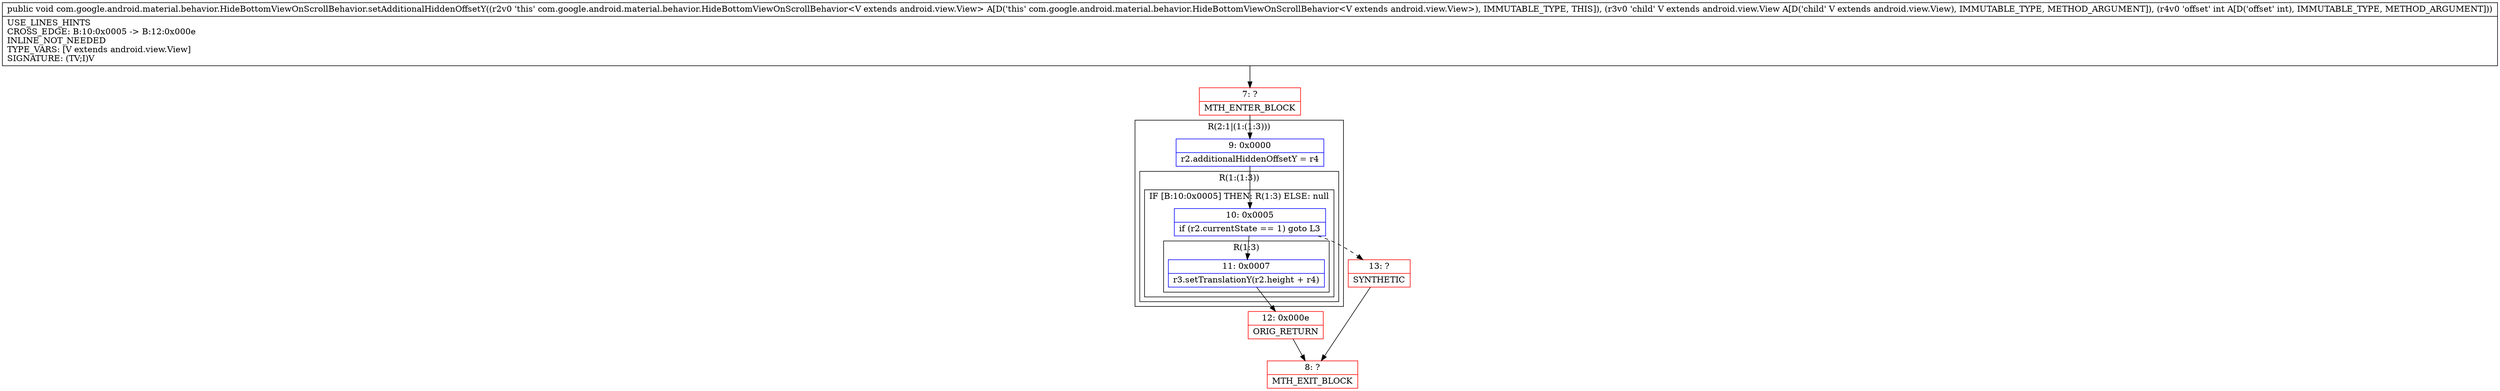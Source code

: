 digraph "CFG forcom.google.android.material.behavior.HideBottomViewOnScrollBehavior.setAdditionalHiddenOffsetY(Landroid\/view\/View;I)V" {
subgraph cluster_Region_617759289 {
label = "R(2:1|(1:(1:3)))";
node [shape=record,color=blue];
Node_9 [shape=record,label="{9\:\ 0x0000|r2.additionalHiddenOffsetY = r4\l}"];
subgraph cluster_Region_1779078201 {
label = "R(1:(1:3))";
node [shape=record,color=blue];
subgraph cluster_IfRegion_1328645984 {
label = "IF [B:10:0x0005] THEN: R(1:3) ELSE: null";
node [shape=record,color=blue];
Node_10 [shape=record,label="{10\:\ 0x0005|if (r2.currentState == 1) goto L3\l}"];
subgraph cluster_Region_1361553449 {
label = "R(1:3)";
node [shape=record,color=blue];
Node_11 [shape=record,label="{11\:\ 0x0007|r3.setTranslationY(r2.height + r4)\l}"];
}
}
}
}
Node_7 [shape=record,color=red,label="{7\:\ ?|MTH_ENTER_BLOCK\l}"];
Node_12 [shape=record,color=red,label="{12\:\ 0x000e|ORIG_RETURN\l}"];
Node_8 [shape=record,color=red,label="{8\:\ ?|MTH_EXIT_BLOCK\l}"];
Node_13 [shape=record,color=red,label="{13\:\ ?|SYNTHETIC\l}"];
MethodNode[shape=record,label="{public void com.google.android.material.behavior.HideBottomViewOnScrollBehavior.setAdditionalHiddenOffsetY((r2v0 'this' com.google.android.material.behavior.HideBottomViewOnScrollBehavior\<V extends android.view.View\> A[D('this' com.google.android.material.behavior.HideBottomViewOnScrollBehavior\<V extends android.view.View\>), IMMUTABLE_TYPE, THIS]), (r3v0 'child' V extends android.view.View A[D('child' V extends android.view.View), IMMUTABLE_TYPE, METHOD_ARGUMENT]), (r4v0 'offset' int A[D('offset' int), IMMUTABLE_TYPE, METHOD_ARGUMENT]))  | USE_LINES_HINTS\lCROSS_EDGE: B:10:0x0005 \-\> B:12:0x000e\lINLINE_NOT_NEEDED\lTYPE_VARS: [V extends android.view.View]\lSIGNATURE: (TV;I)V\l}"];
MethodNode -> Node_7;Node_9 -> Node_10;
Node_10 -> Node_11;
Node_10 -> Node_13[style=dashed];
Node_11 -> Node_12;
Node_7 -> Node_9;
Node_12 -> Node_8;
Node_13 -> Node_8;
}

